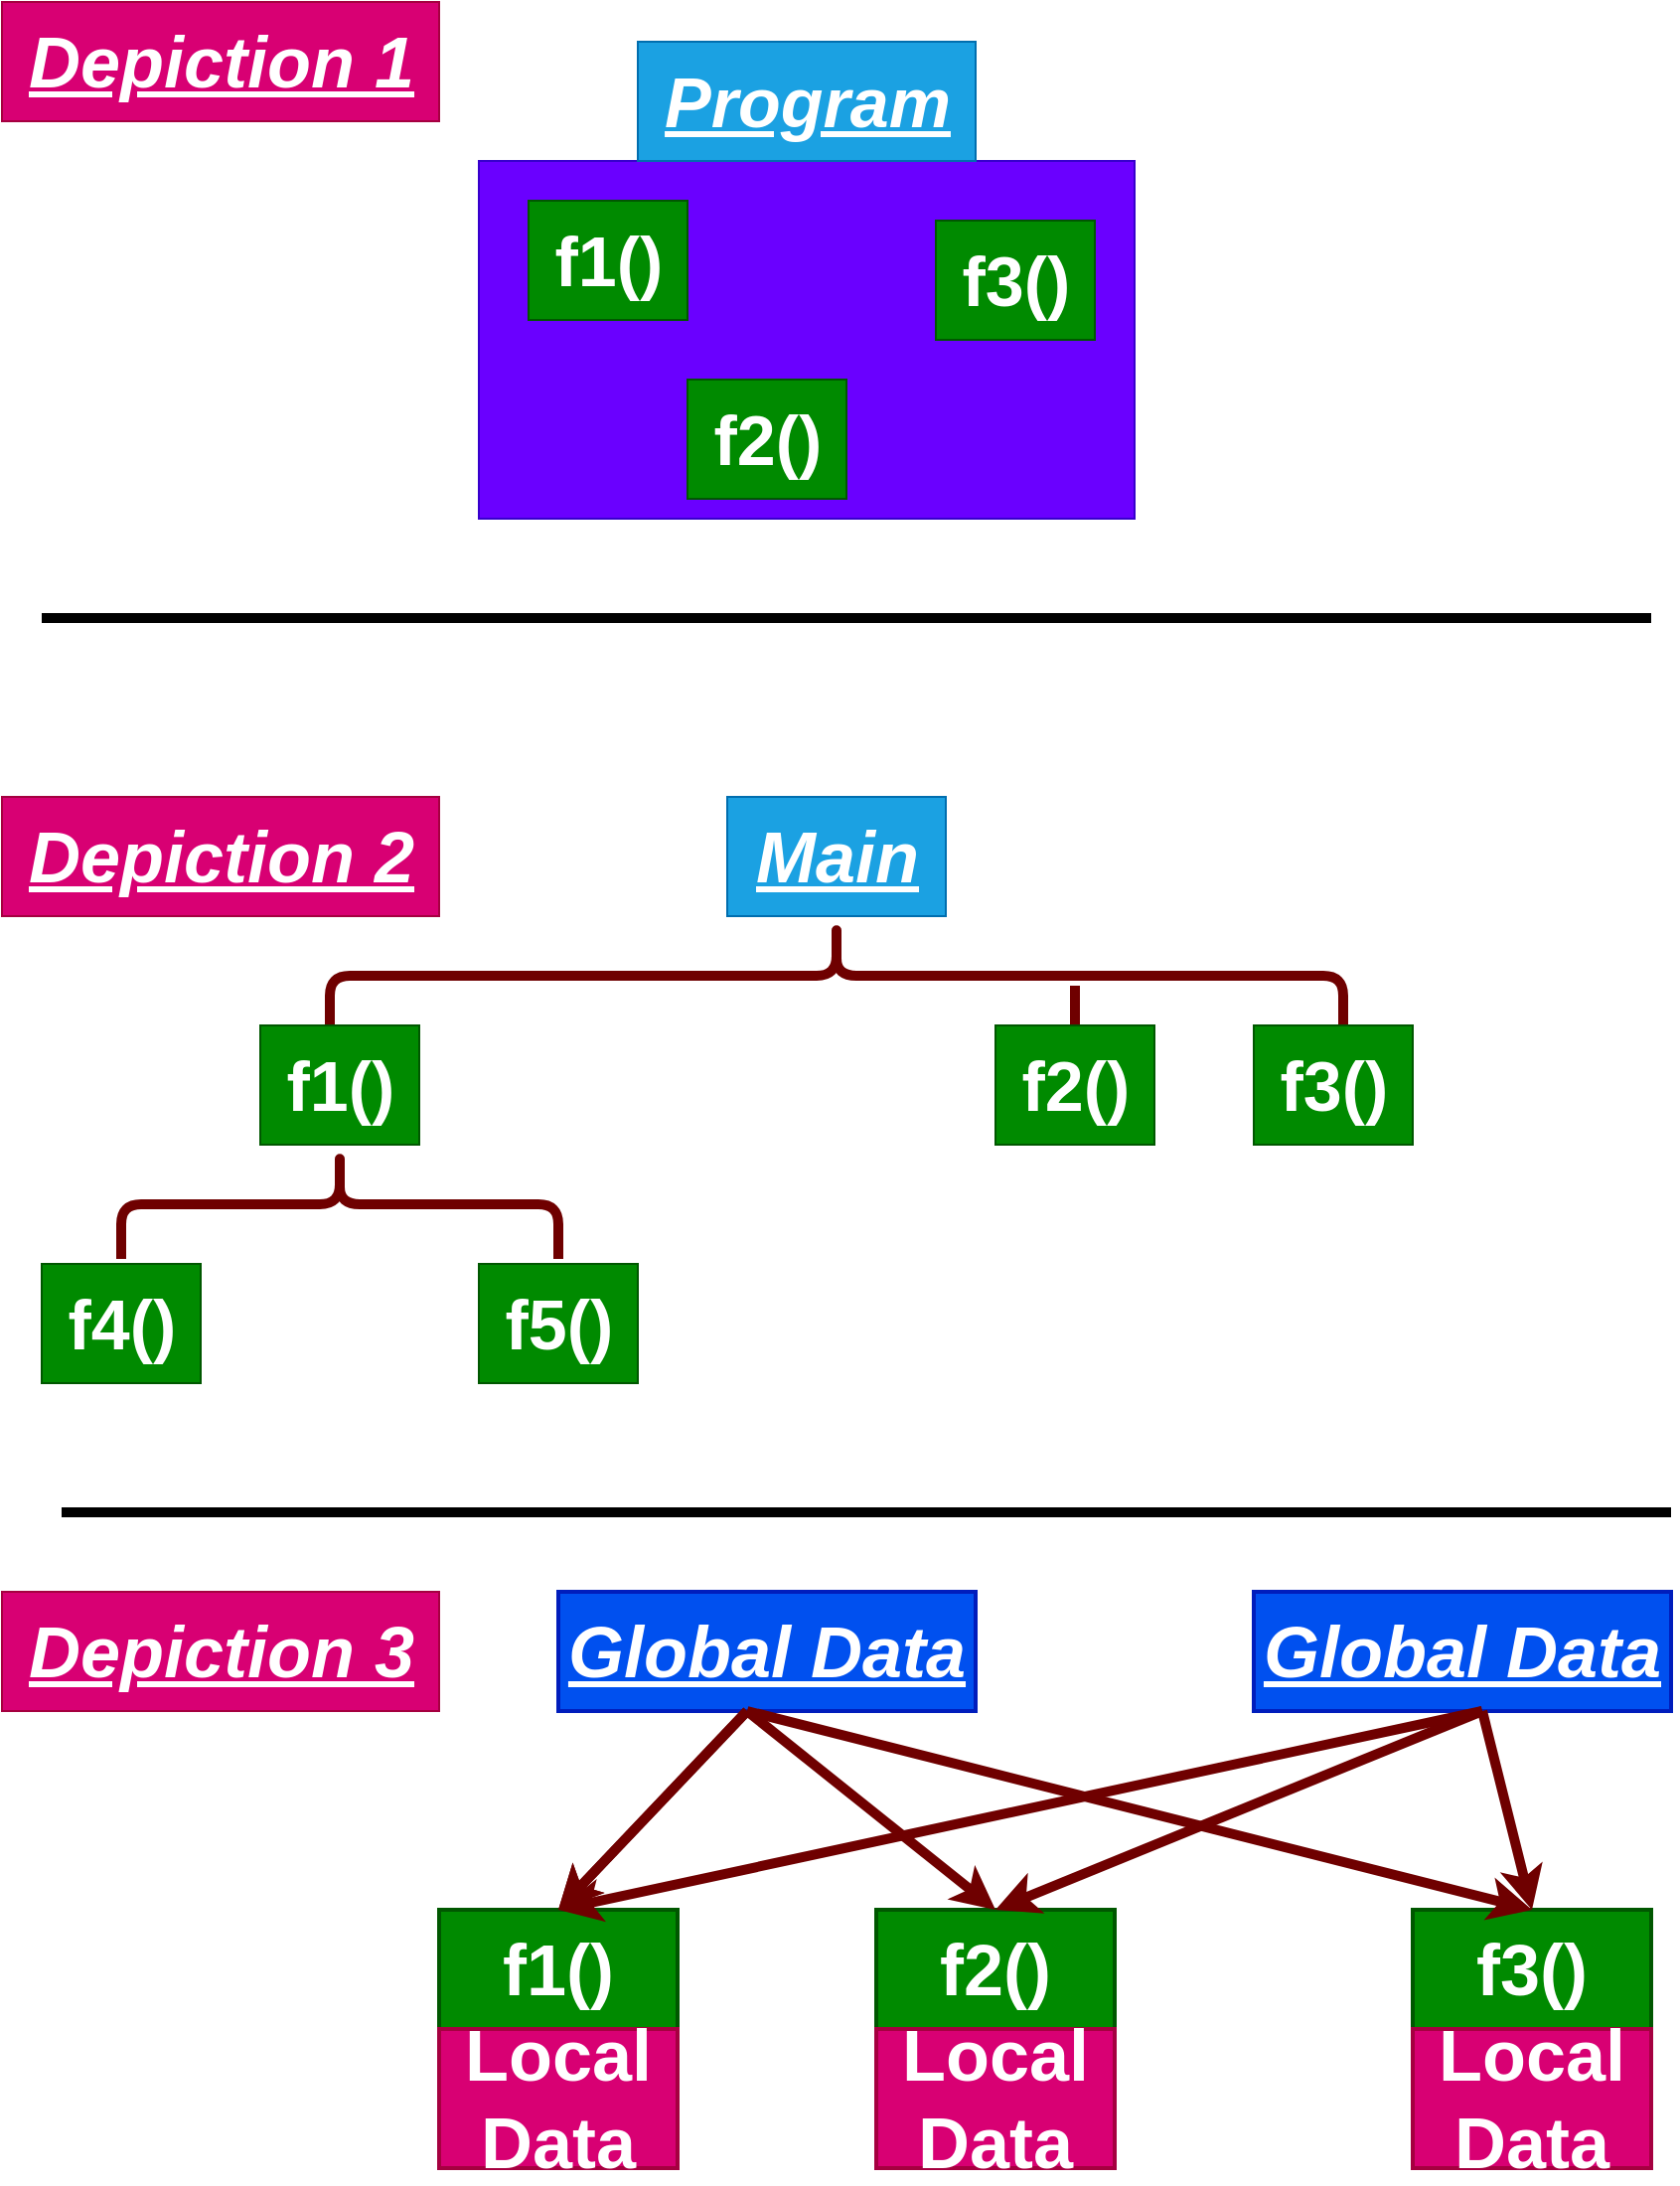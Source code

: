 <mxfile>
    <diagram id="iH54r0qm6zSdKlOZgphc" name="Page-1">
        <mxGraphModel dx="700" dy="348" grid="1" gridSize="10" guides="1" tooltips="1" connect="1" arrows="1" fold="1" page="1" pageScale="1" pageWidth="850" pageHeight="1100" math="0" shadow="0">
            <root>
                <mxCell id="0"/>
                <mxCell id="1" parent="0"/>
                <mxCell id="2" value="" style="rounded=0;whiteSpace=wrap;html=1;fillColor=#6a00ff;strokeColor=#3700CC;fontColor=#ffffff;" vertex="1" parent="1">
                    <mxGeometry x="240" y="80" width="330" height="180" as="geometry"/>
                </mxCell>
                <mxCell id="4" value="&lt;b&gt;f1()&lt;/b&gt;" style="text;html=1;align=center;verticalAlign=middle;resizable=0;points=[];autosize=1;strokeColor=#005700;fillColor=#008a00;fontSize=35;fontColor=#ffffff;" vertex="1" parent="1">
                    <mxGeometry x="265" y="100" width="80" height="60" as="geometry"/>
                </mxCell>
                <mxCell id="5" value="&lt;b&gt;f2()&lt;/b&gt;" style="text;html=1;align=center;verticalAlign=middle;resizable=0;points=[];autosize=1;strokeColor=#005700;fillColor=#008a00;fontSize=35;fontColor=#ffffff;" vertex="1" parent="1">
                    <mxGeometry x="345" y="190" width="80" height="60" as="geometry"/>
                </mxCell>
                <mxCell id="6" value="&lt;b&gt;f3()&lt;/b&gt;" style="text;html=1;align=center;verticalAlign=middle;resizable=0;points=[];autosize=1;strokeColor=#005700;fillColor=#008a00;fontSize=35;fontColor=#ffffff;" vertex="1" parent="1">
                    <mxGeometry x="470" y="110" width="80" height="60" as="geometry"/>
                </mxCell>
                <mxCell id="9" value="" style="shape=curlyBracket;whiteSpace=wrap;html=1;rounded=1;flipH=1;labelPosition=right;verticalLabelPosition=middle;align=left;verticalAlign=middle;strokeWidth=5;fontSize=36;rotation=-90;fillColor=#a20025;strokeColor=#6F0000;fontColor=#ffffff;" vertex="1" parent="1">
                    <mxGeometry x="392.5" y="235" width="55" height="510" as="geometry"/>
                </mxCell>
                <mxCell id="11" value="&lt;b&gt;f1()&lt;/b&gt;" style="text;html=1;align=center;verticalAlign=middle;resizable=0;points=[];autosize=1;strokeColor=#005700;fillColor=#008a00;fontSize=35;fontColor=#ffffff;" vertex="1" parent="1">
                    <mxGeometry x="130" y="515" width="80" height="60" as="geometry"/>
                </mxCell>
                <mxCell id="15" value="" style="endArrow=none;html=1;strokeWidth=5;fontSize=36;fontColor=#00CC00;fillColor=#a20025;strokeColor=#6F0000;" edge="1" parent="1">
                    <mxGeometry width="50" height="50" relative="1" as="geometry">
                        <mxPoint x="540" y="515" as="sourcePoint"/>
                        <mxPoint x="540" y="495" as="targetPoint"/>
                    </mxGeometry>
                </mxCell>
                <mxCell id="16" value="&lt;b&gt;f2()&lt;/b&gt;" style="text;html=1;align=center;verticalAlign=middle;resizable=0;points=[];autosize=1;strokeColor=#005700;fillColor=#008a00;fontSize=35;fontColor=#ffffff;" vertex="1" parent="1">
                    <mxGeometry x="500" y="515" width="80" height="60" as="geometry"/>
                </mxCell>
                <mxCell id="18" value="&lt;b&gt;f3()&lt;/b&gt;" style="text;html=1;align=center;verticalAlign=middle;resizable=0;points=[];autosize=1;strokeColor=#005700;fillColor=#008a00;fontSize=35;fontColor=#ffffff;" vertex="1" parent="1">
                    <mxGeometry x="630" y="515" width="80" height="60" as="geometry"/>
                </mxCell>
                <mxCell id="19" value="" style="shape=curlyBracket;whiteSpace=wrap;html=1;rounded=1;flipH=1;labelPosition=right;verticalLabelPosition=middle;align=left;verticalAlign=middle;strokeWidth=5;fontSize=36;rotation=-90;fillColor=#a20025;strokeColor=#6F0000;fontColor=#ffffff;" vertex="1" parent="1">
                    <mxGeometry x="142.5" y="495" width="55" height="220" as="geometry"/>
                </mxCell>
                <mxCell id="20" value="&lt;b&gt;f4()&lt;/b&gt;" style="text;html=1;align=center;verticalAlign=middle;resizable=0;points=[];autosize=1;strokeColor=#005700;fillColor=#008a00;fontSize=35;fontColor=#ffffff;" vertex="1" parent="1">
                    <mxGeometry x="20" y="635" width="80" height="60" as="geometry"/>
                </mxCell>
                <mxCell id="21" value="&lt;b&gt;f5()&lt;/b&gt;" style="text;html=1;align=center;verticalAlign=middle;resizable=0;points=[];autosize=1;strokeColor=#005700;fillColor=#008a00;fontSize=35;fontColor=#ffffff;" vertex="1" parent="1">
                    <mxGeometry x="240" y="635" width="80" height="60" as="geometry"/>
                </mxCell>
                <mxCell id="22" value="&lt;b&gt;&lt;u&gt;&lt;i&gt;Depiction 1&lt;/i&gt;&lt;/u&gt;&lt;/b&gt;" style="text;html=1;align=center;verticalAlign=middle;resizable=0;points=[];autosize=1;strokeColor=#A50040;fillColor=#d80073;fontSize=36;fontColor=#ffffff;" vertex="1" parent="1">
                    <mxGeometry width="220" height="60" as="geometry"/>
                </mxCell>
                <mxCell id="23" value="&lt;b&gt;&lt;u&gt;&lt;i&gt;Depiction 2&lt;/i&gt;&lt;/u&gt;&lt;/b&gt;" style="text;html=1;align=center;verticalAlign=middle;resizable=0;points=[];autosize=1;strokeColor=#A50040;fillColor=#d80073;fontSize=36;fontColor=#ffffff;" vertex="1" parent="1">
                    <mxGeometry y="400" width="220" height="60" as="geometry"/>
                </mxCell>
                <mxCell id="24" value="&lt;b&gt;&lt;u&gt;&lt;i&gt;Depiction 3&lt;/i&gt;&lt;/u&gt;&lt;/b&gt;" style="text;html=1;align=center;verticalAlign=middle;resizable=0;points=[];autosize=1;strokeColor=#A50040;fillColor=#d80073;fontSize=36;fontColor=#ffffff;" vertex="1" parent="1">
                    <mxGeometry y="800" width="220" height="60" as="geometry"/>
                </mxCell>
                <mxCell id="25" value="&lt;b&gt;&lt;i&gt;&lt;u&gt;Global Data&lt;/u&gt;&lt;/i&gt;&lt;/b&gt;" style="rounded=0;whiteSpace=wrap;html=1;strokeWidth=2;fontSize=36;fontColor=#ffffff;fillColor=#0050ef;strokeColor=#001DBC;" vertex="1" parent="1">
                    <mxGeometry x="280" y="800" width="210" height="60" as="geometry"/>
                </mxCell>
                <mxCell id="26" value="&lt;b&gt;&lt;i&gt;&lt;u&gt;Global Data&lt;/u&gt;&lt;/i&gt;&lt;/b&gt;" style="rounded=0;whiteSpace=wrap;html=1;strokeWidth=2;fontSize=36;fontColor=#ffffff;fillColor=#0050ef;strokeColor=#001DBC;" vertex="1" parent="1">
                    <mxGeometry x="630" y="800" width="210" height="60" as="geometry"/>
                </mxCell>
                <mxCell id="28" value="&lt;b&gt;f1()&lt;/b&gt;" style="rounded=0;whiteSpace=wrap;html=1;strokeWidth=2;fontSize=36;fontColor=#ffffff;fillColor=#008a00;strokeColor=#005700;" vertex="1" parent="1">
                    <mxGeometry x="220" y="960" width="120" height="60" as="geometry"/>
                </mxCell>
                <mxCell id="29" value="&lt;b&gt;Local Data&lt;/b&gt;" style="rounded=0;whiteSpace=wrap;html=1;strokeWidth=2;fontSize=36;fontColor=#ffffff;fillColor=#d80073;strokeColor=#A50040;" vertex="1" parent="1">
                    <mxGeometry x="220" y="1020" width="120" height="70" as="geometry"/>
                </mxCell>
                <mxCell id="35" value="&lt;b&gt;f2()&lt;/b&gt;" style="rounded=0;whiteSpace=wrap;html=1;strokeWidth=2;fontSize=36;fontColor=#ffffff;fillColor=#008a00;strokeColor=#005700;" vertex="1" parent="1">
                    <mxGeometry x="440" y="960" width="120" height="60" as="geometry"/>
                </mxCell>
                <mxCell id="36" value="&lt;b&gt;Local Data&lt;/b&gt;" style="rounded=0;whiteSpace=wrap;html=1;strokeWidth=2;fontSize=36;fontColor=#ffffff;fillColor=#d80073;strokeColor=#A50040;" vertex="1" parent="1">
                    <mxGeometry x="440" y="1020" width="120" height="70" as="geometry"/>
                </mxCell>
                <mxCell id="37" value="&lt;b&gt;f3()&lt;/b&gt;" style="rounded=0;whiteSpace=wrap;html=1;strokeWidth=2;fontSize=36;fontColor=#ffffff;fillColor=#008a00;strokeColor=#005700;" vertex="1" parent="1">
                    <mxGeometry x="710" y="960" width="120" height="60" as="geometry"/>
                </mxCell>
                <mxCell id="38" value="&lt;b&gt;Local Data&lt;/b&gt;" style="rounded=0;whiteSpace=wrap;html=1;strokeWidth=2;fontSize=36;fontColor=#ffffff;fillColor=#d80073;strokeColor=#A50040;" vertex="1" parent="1">
                    <mxGeometry x="710" y="1020" width="120" height="70" as="geometry"/>
                </mxCell>
                <mxCell id="39" value="" style="endArrow=classic;html=1;strokeWidth=5;fontSize=36;fontColor=#00CC00;fillColor=#a20025;strokeColor=#6F0000;entryX=0.5;entryY=0;entryDx=0;entryDy=0;" edge="1" parent="1" target="28">
                    <mxGeometry width="50" height="50" relative="1" as="geometry">
                        <mxPoint x="375" y="860" as="sourcePoint"/>
                        <mxPoint x="275" y="930" as="targetPoint"/>
                    </mxGeometry>
                </mxCell>
                <mxCell id="41" value="" style="endArrow=classic;html=1;strokeWidth=5;fontSize=36;fontColor=#00CC00;fillColor=#a20025;strokeColor=#6F0000;entryX=0.5;entryY=0;entryDx=0;entryDy=0;" edge="1" parent="1" target="35">
                    <mxGeometry width="50" height="50" relative="1" as="geometry">
                        <mxPoint x="375" y="860" as="sourcePoint"/>
                        <mxPoint x="280.0" y="960" as="targetPoint"/>
                    </mxGeometry>
                </mxCell>
                <mxCell id="42" value="" style="endArrow=classic;html=1;strokeWidth=5;fontSize=36;fontColor=#00CC00;fillColor=#a20025;strokeColor=#6F0000;entryX=0.5;entryY=0;entryDx=0;entryDy=0;" edge="1" parent="1" target="37">
                    <mxGeometry width="50" height="50" relative="1" as="geometry">
                        <mxPoint x="375" y="860" as="sourcePoint"/>
                        <mxPoint x="280.0" y="960" as="targetPoint"/>
                    </mxGeometry>
                </mxCell>
                <mxCell id="43" value="" style="endArrow=classic;html=1;strokeWidth=5;fontSize=36;fontColor=#00CC00;fillColor=#a20025;strokeColor=#6F0000;entryX=0.5;entryY=0;entryDx=0;entryDy=0;" edge="1" parent="1">
                    <mxGeometry width="50" height="50" relative="1" as="geometry">
                        <mxPoint x="375" y="860" as="sourcePoint"/>
                        <mxPoint x="280" y="960" as="targetPoint"/>
                    </mxGeometry>
                </mxCell>
                <mxCell id="44" value="" style="endArrow=classic;html=1;strokeWidth=5;fontSize=36;fontColor=#00CC00;fillColor=#a20025;strokeColor=#6F0000;entryX=0.5;entryY=0;entryDx=0;entryDy=0;" edge="1" parent="1" target="37">
                    <mxGeometry width="50" height="50" relative="1" as="geometry">
                        <mxPoint x="745" y="860" as="sourcePoint"/>
                        <mxPoint x="650.0" y="960" as="targetPoint"/>
                    </mxGeometry>
                </mxCell>
                <mxCell id="45" value="" style="endArrow=classic;html=1;strokeWidth=5;fontSize=36;fontColor=#00CC00;fillColor=#a20025;strokeColor=#6F0000;entryX=0.5;entryY=0;entryDx=0;entryDy=0;" edge="1" parent="1" target="35">
                    <mxGeometry width="50" height="50" relative="1" as="geometry">
                        <mxPoint x="745" y="860" as="sourcePoint"/>
                        <mxPoint x="650.0" y="960" as="targetPoint"/>
                    </mxGeometry>
                </mxCell>
                <mxCell id="46" value="" style="endArrow=classic;html=1;strokeWidth=5;fontSize=36;fontColor=#00CC00;fillColor=#a20025;strokeColor=#6F0000;" edge="1" parent="1">
                    <mxGeometry width="50" height="50" relative="1" as="geometry">
                        <mxPoint x="745" y="860" as="sourcePoint"/>
                        <mxPoint x="280" y="960" as="targetPoint"/>
                    </mxGeometry>
                </mxCell>
                <mxCell id="48" value="" style="endArrow=none;html=1;strokeWidth=5;fontSize=36;fontColor=#00CC00;" edge="1" parent="1">
                    <mxGeometry width="50" height="50" relative="1" as="geometry">
                        <mxPoint x="20" y="310" as="sourcePoint"/>
                        <mxPoint x="830" y="310" as="targetPoint"/>
                    </mxGeometry>
                </mxCell>
                <mxCell id="49" value="" style="endArrow=none;html=1;strokeWidth=5;fontSize=36;fontColor=#00CC00;" edge="1" parent="1">
                    <mxGeometry width="50" height="50" relative="1" as="geometry">
                        <mxPoint x="30" y="760" as="sourcePoint"/>
                        <mxPoint x="840" y="760" as="targetPoint"/>
                    </mxGeometry>
                </mxCell>
                <mxCell id="50" value="&lt;b&gt;&lt;i&gt;&lt;u&gt;Main&lt;/u&gt;&lt;/i&gt;&lt;/b&gt;" style="text;html=1;align=center;verticalAlign=middle;resizable=0;points=[];autosize=1;fontSize=36;strokeWidth=1;fillColor=#1ba1e2;fontColor=#ffffff;strokeColor=#006EAF;" vertex="1" parent="1">
                    <mxGeometry x="365" y="400" width="110" height="60" as="geometry"/>
                </mxCell>
                <mxCell id="51" value="&lt;font style=&quot;font-size: 35px;&quot;&gt;&lt;b&gt;&lt;i&gt;&lt;u&gt;Program&lt;/u&gt;&lt;/i&gt;&lt;/b&gt;&lt;/font&gt;" style="text;html=1;align=center;verticalAlign=middle;resizable=0;points=[];autosize=1;fillColor=#1ba1e2;fontColor=#ffffff;strokeColor=#006EAF;" vertex="1" parent="1">
                    <mxGeometry x="320" y="20" width="170" height="60" as="geometry"/>
                </mxCell>
            </root>
        </mxGraphModel>
    </diagram>
</mxfile>